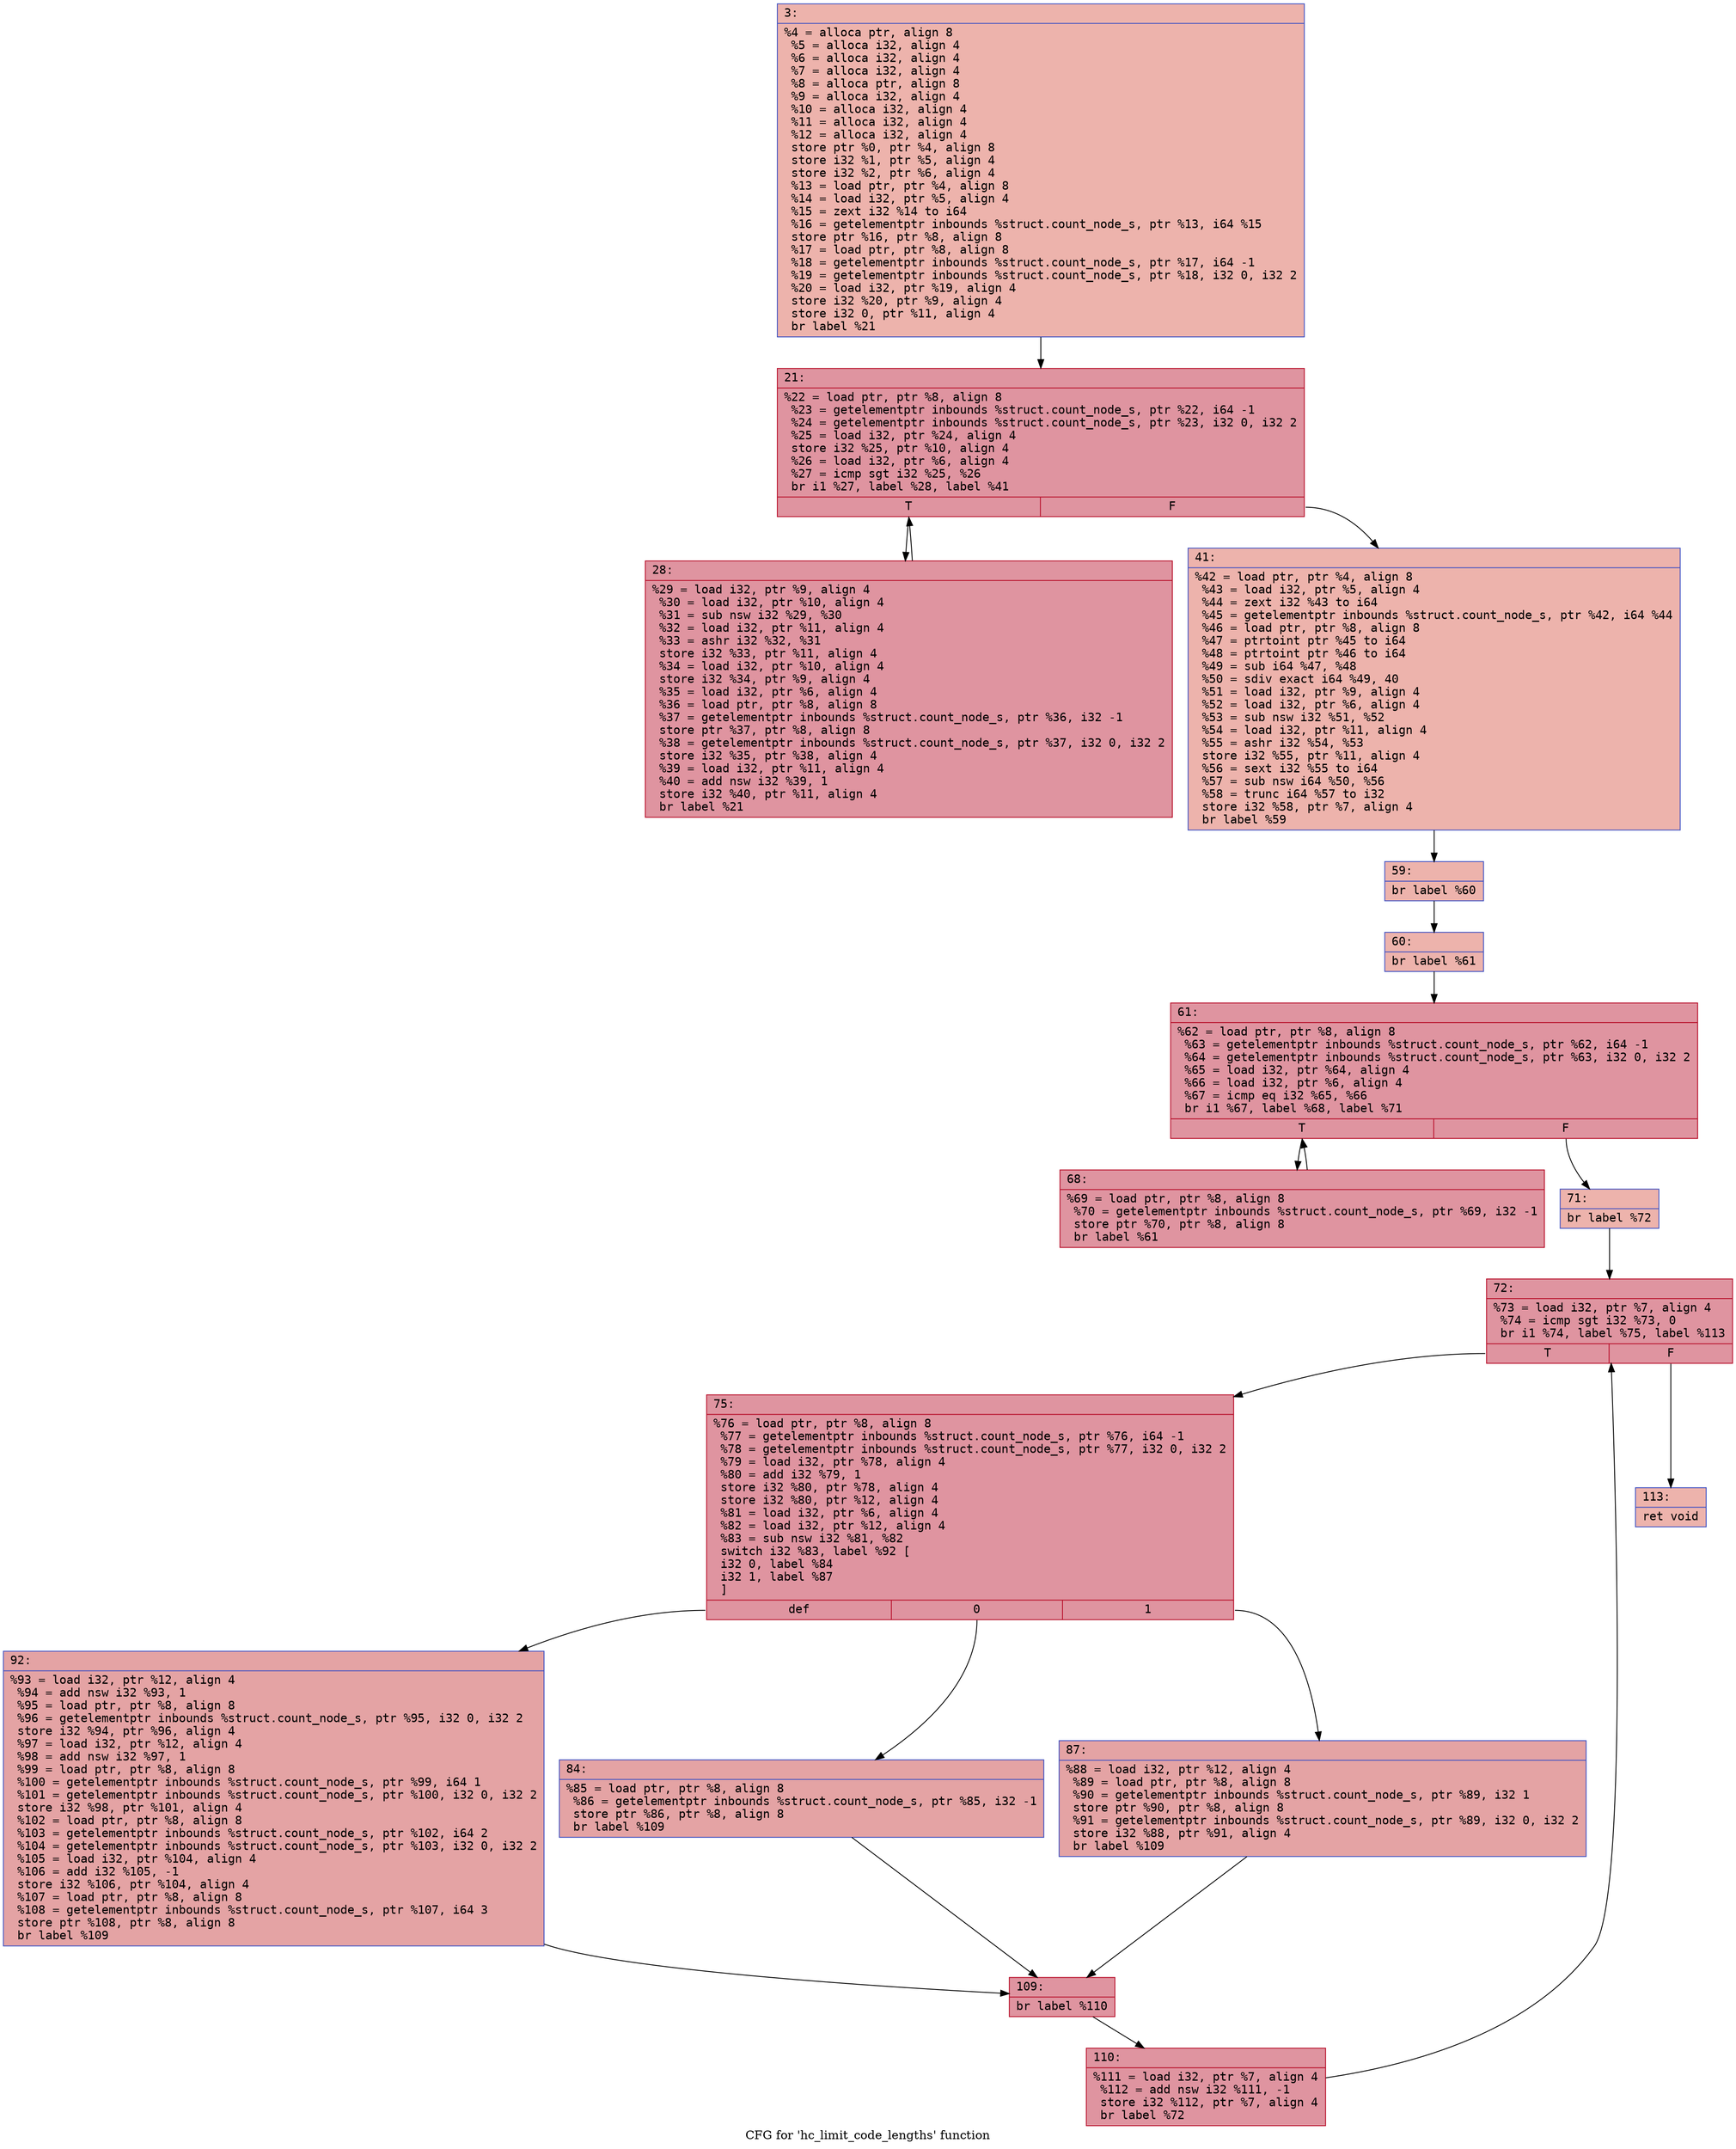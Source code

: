 digraph "CFG for 'hc_limit_code_lengths' function" {
	label="CFG for 'hc_limit_code_lengths' function";

	Node0x60000019f570 [shape=record,color="#3d50c3ff", style=filled, fillcolor="#d6524470" fontname="Courier",label="{3:\l|  %4 = alloca ptr, align 8\l  %5 = alloca i32, align 4\l  %6 = alloca i32, align 4\l  %7 = alloca i32, align 4\l  %8 = alloca ptr, align 8\l  %9 = alloca i32, align 4\l  %10 = alloca i32, align 4\l  %11 = alloca i32, align 4\l  %12 = alloca i32, align 4\l  store ptr %0, ptr %4, align 8\l  store i32 %1, ptr %5, align 4\l  store i32 %2, ptr %6, align 4\l  %13 = load ptr, ptr %4, align 8\l  %14 = load i32, ptr %5, align 4\l  %15 = zext i32 %14 to i64\l  %16 = getelementptr inbounds %struct.count_node_s, ptr %13, i64 %15\l  store ptr %16, ptr %8, align 8\l  %17 = load ptr, ptr %8, align 8\l  %18 = getelementptr inbounds %struct.count_node_s, ptr %17, i64 -1\l  %19 = getelementptr inbounds %struct.count_node_s, ptr %18, i32 0, i32 2\l  %20 = load i32, ptr %19, align 4\l  store i32 %20, ptr %9, align 4\l  store i32 0, ptr %11, align 4\l  br label %21\l}"];
	Node0x60000019f570 -> Node0x60000019f610[tooltip="3 -> 21\nProbability 100.00%" ];
	Node0x60000019f610 [shape=record,color="#b70d28ff", style=filled, fillcolor="#b70d2870" fontname="Courier",label="{21:\l|  %22 = load ptr, ptr %8, align 8\l  %23 = getelementptr inbounds %struct.count_node_s, ptr %22, i64 -1\l  %24 = getelementptr inbounds %struct.count_node_s, ptr %23, i32 0, i32 2\l  %25 = load i32, ptr %24, align 4\l  store i32 %25, ptr %10, align 4\l  %26 = load i32, ptr %6, align 4\l  %27 = icmp sgt i32 %25, %26\l  br i1 %27, label %28, label %41\l|{<s0>T|<s1>F}}"];
	Node0x60000019f610:s0 -> Node0x60000019f660[tooltip="21 -> 28\nProbability 96.88%" ];
	Node0x60000019f610:s1 -> Node0x60000019f6b0[tooltip="21 -> 41\nProbability 3.12%" ];
	Node0x60000019f660 [shape=record,color="#b70d28ff", style=filled, fillcolor="#b70d2870" fontname="Courier",label="{28:\l|  %29 = load i32, ptr %9, align 4\l  %30 = load i32, ptr %10, align 4\l  %31 = sub nsw i32 %29, %30\l  %32 = load i32, ptr %11, align 4\l  %33 = ashr i32 %32, %31\l  store i32 %33, ptr %11, align 4\l  %34 = load i32, ptr %10, align 4\l  store i32 %34, ptr %9, align 4\l  %35 = load i32, ptr %6, align 4\l  %36 = load ptr, ptr %8, align 8\l  %37 = getelementptr inbounds %struct.count_node_s, ptr %36, i32 -1\l  store ptr %37, ptr %8, align 8\l  %38 = getelementptr inbounds %struct.count_node_s, ptr %37, i32 0, i32 2\l  store i32 %35, ptr %38, align 4\l  %39 = load i32, ptr %11, align 4\l  %40 = add nsw i32 %39, 1\l  store i32 %40, ptr %11, align 4\l  br label %21\l}"];
	Node0x60000019f660 -> Node0x60000019f610[tooltip="28 -> 21\nProbability 100.00%" ];
	Node0x60000019f6b0 [shape=record,color="#3d50c3ff", style=filled, fillcolor="#d6524470" fontname="Courier",label="{41:\l|  %42 = load ptr, ptr %4, align 8\l  %43 = load i32, ptr %5, align 4\l  %44 = zext i32 %43 to i64\l  %45 = getelementptr inbounds %struct.count_node_s, ptr %42, i64 %44\l  %46 = load ptr, ptr %8, align 8\l  %47 = ptrtoint ptr %45 to i64\l  %48 = ptrtoint ptr %46 to i64\l  %49 = sub i64 %47, %48\l  %50 = sdiv exact i64 %49, 40\l  %51 = load i32, ptr %9, align 4\l  %52 = load i32, ptr %6, align 4\l  %53 = sub nsw i32 %51, %52\l  %54 = load i32, ptr %11, align 4\l  %55 = ashr i32 %54, %53\l  store i32 %55, ptr %11, align 4\l  %56 = sext i32 %55 to i64\l  %57 = sub nsw i64 %50, %56\l  %58 = trunc i64 %57 to i32\l  store i32 %58, ptr %7, align 4\l  br label %59\l}"];
	Node0x60000019f6b0 -> Node0x60000019f700[tooltip="41 -> 59\nProbability 100.00%" ];
	Node0x60000019f700 [shape=record,color="#3d50c3ff", style=filled, fillcolor="#d6524470" fontname="Courier",label="{59:\l|  br label %60\l}"];
	Node0x60000019f700 -> Node0x60000019f750[tooltip="59 -> 60\nProbability 100.00%" ];
	Node0x60000019f750 [shape=record,color="#3d50c3ff", style=filled, fillcolor="#d6524470" fontname="Courier",label="{60:\l|  br label %61\l}"];
	Node0x60000019f750 -> Node0x60000019f7a0[tooltip="60 -> 61\nProbability 100.00%" ];
	Node0x60000019f7a0 [shape=record,color="#b70d28ff", style=filled, fillcolor="#b70d2870" fontname="Courier",label="{61:\l|  %62 = load ptr, ptr %8, align 8\l  %63 = getelementptr inbounds %struct.count_node_s, ptr %62, i64 -1\l  %64 = getelementptr inbounds %struct.count_node_s, ptr %63, i32 0, i32 2\l  %65 = load i32, ptr %64, align 4\l  %66 = load i32, ptr %6, align 4\l  %67 = icmp eq i32 %65, %66\l  br i1 %67, label %68, label %71\l|{<s0>T|<s1>F}}"];
	Node0x60000019f7a0:s0 -> Node0x60000019f7f0[tooltip="61 -> 68\nProbability 96.88%" ];
	Node0x60000019f7a0:s1 -> Node0x60000019f840[tooltip="61 -> 71\nProbability 3.12%" ];
	Node0x60000019f7f0 [shape=record,color="#b70d28ff", style=filled, fillcolor="#b70d2870" fontname="Courier",label="{68:\l|  %69 = load ptr, ptr %8, align 8\l  %70 = getelementptr inbounds %struct.count_node_s, ptr %69, i32 -1\l  store ptr %70, ptr %8, align 8\l  br label %61\l}"];
	Node0x60000019f7f0 -> Node0x60000019f7a0[tooltip="68 -> 61\nProbability 100.00%" ];
	Node0x60000019f840 [shape=record,color="#3d50c3ff", style=filled, fillcolor="#d6524470" fontname="Courier",label="{71:\l|  br label %72\l}"];
	Node0x60000019f840 -> Node0x60000019f890[tooltip="71 -> 72\nProbability 100.00%" ];
	Node0x60000019f890 [shape=record,color="#b70d28ff", style=filled, fillcolor="#b70d2870" fontname="Courier",label="{72:\l|  %73 = load i32, ptr %7, align 4\l  %74 = icmp sgt i32 %73, 0\l  br i1 %74, label %75, label %113\l|{<s0>T|<s1>F}}"];
	Node0x60000019f890:s0 -> Node0x60000019f8e0[tooltip="72 -> 75\nProbability 96.88%" ];
	Node0x60000019f890:s1 -> Node0x60000019fac0[tooltip="72 -> 113\nProbability 3.12%" ];
	Node0x60000019f8e0 [shape=record,color="#b70d28ff", style=filled, fillcolor="#b70d2870" fontname="Courier",label="{75:\l|  %76 = load ptr, ptr %8, align 8\l  %77 = getelementptr inbounds %struct.count_node_s, ptr %76, i64 -1\l  %78 = getelementptr inbounds %struct.count_node_s, ptr %77, i32 0, i32 2\l  %79 = load i32, ptr %78, align 4\l  %80 = add i32 %79, 1\l  store i32 %80, ptr %78, align 4\l  store i32 %80, ptr %12, align 4\l  %81 = load i32, ptr %6, align 4\l  %82 = load i32, ptr %12, align 4\l  %83 = sub nsw i32 %81, %82\l  switch i32 %83, label %92 [\l    i32 0, label %84\l    i32 1, label %87\l  ]\l|{<s0>def|<s1>0|<s2>1}}"];
	Node0x60000019f8e0:s0 -> Node0x60000019f9d0[tooltip="75 -> 92\nProbability 33.33%" ];
	Node0x60000019f8e0:s1 -> Node0x60000019f930[tooltip="75 -> 84\nProbability 33.33%" ];
	Node0x60000019f8e0:s2 -> Node0x60000019f980[tooltip="75 -> 87\nProbability 33.33%" ];
	Node0x60000019f930 [shape=record,color="#3d50c3ff", style=filled, fillcolor="#c32e3170" fontname="Courier",label="{84:\l|  %85 = load ptr, ptr %8, align 8\l  %86 = getelementptr inbounds %struct.count_node_s, ptr %85, i32 -1\l  store ptr %86, ptr %8, align 8\l  br label %109\l}"];
	Node0x60000019f930 -> Node0x60000019fa20[tooltip="84 -> 109\nProbability 100.00%" ];
	Node0x60000019f980 [shape=record,color="#3d50c3ff", style=filled, fillcolor="#c32e3170" fontname="Courier",label="{87:\l|  %88 = load i32, ptr %12, align 4\l  %89 = load ptr, ptr %8, align 8\l  %90 = getelementptr inbounds %struct.count_node_s, ptr %89, i32 1\l  store ptr %90, ptr %8, align 8\l  %91 = getelementptr inbounds %struct.count_node_s, ptr %89, i32 0, i32 2\l  store i32 %88, ptr %91, align 4\l  br label %109\l}"];
	Node0x60000019f980 -> Node0x60000019fa20[tooltip="87 -> 109\nProbability 100.00%" ];
	Node0x60000019f9d0 [shape=record,color="#3d50c3ff", style=filled, fillcolor="#c32e3170" fontname="Courier",label="{92:\l|  %93 = load i32, ptr %12, align 4\l  %94 = add nsw i32 %93, 1\l  %95 = load ptr, ptr %8, align 8\l  %96 = getelementptr inbounds %struct.count_node_s, ptr %95, i32 0, i32 2\l  store i32 %94, ptr %96, align 4\l  %97 = load i32, ptr %12, align 4\l  %98 = add nsw i32 %97, 1\l  %99 = load ptr, ptr %8, align 8\l  %100 = getelementptr inbounds %struct.count_node_s, ptr %99, i64 1\l  %101 = getelementptr inbounds %struct.count_node_s, ptr %100, i32 0, i32 2\l  store i32 %98, ptr %101, align 4\l  %102 = load ptr, ptr %8, align 8\l  %103 = getelementptr inbounds %struct.count_node_s, ptr %102, i64 2\l  %104 = getelementptr inbounds %struct.count_node_s, ptr %103, i32 0, i32 2\l  %105 = load i32, ptr %104, align 4\l  %106 = add i32 %105, -1\l  store i32 %106, ptr %104, align 4\l  %107 = load ptr, ptr %8, align 8\l  %108 = getelementptr inbounds %struct.count_node_s, ptr %107, i64 3\l  store ptr %108, ptr %8, align 8\l  br label %109\l}"];
	Node0x60000019f9d0 -> Node0x60000019fa20[tooltip="92 -> 109\nProbability 100.00%" ];
	Node0x60000019fa20 [shape=record,color="#b70d28ff", style=filled, fillcolor="#b70d2870" fontname="Courier",label="{109:\l|  br label %110\l}"];
	Node0x60000019fa20 -> Node0x60000019fa70[tooltip="109 -> 110\nProbability 100.00%" ];
	Node0x60000019fa70 [shape=record,color="#b70d28ff", style=filled, fillcolor="#b70d2870" fontname="Courier",label="{110:\l|  %111 = load i32, ptr %7, align 4\l  %112 = add nsw i32 %111, -1\l  store i32 %112, ptr %7, align 4\l  br label %72\l}"];
	Node0x60000019fa70 -> Node0x60000019f890[tooltip="110 -> 72\nProbability 100.00%" ];
	Node0x60000019fac0 [shape=record,color="#3d50c3ff", style=filled, fillcolor="#d6524470" fontname="Courier",label="{113:\l|  ret void\l}"];
}
